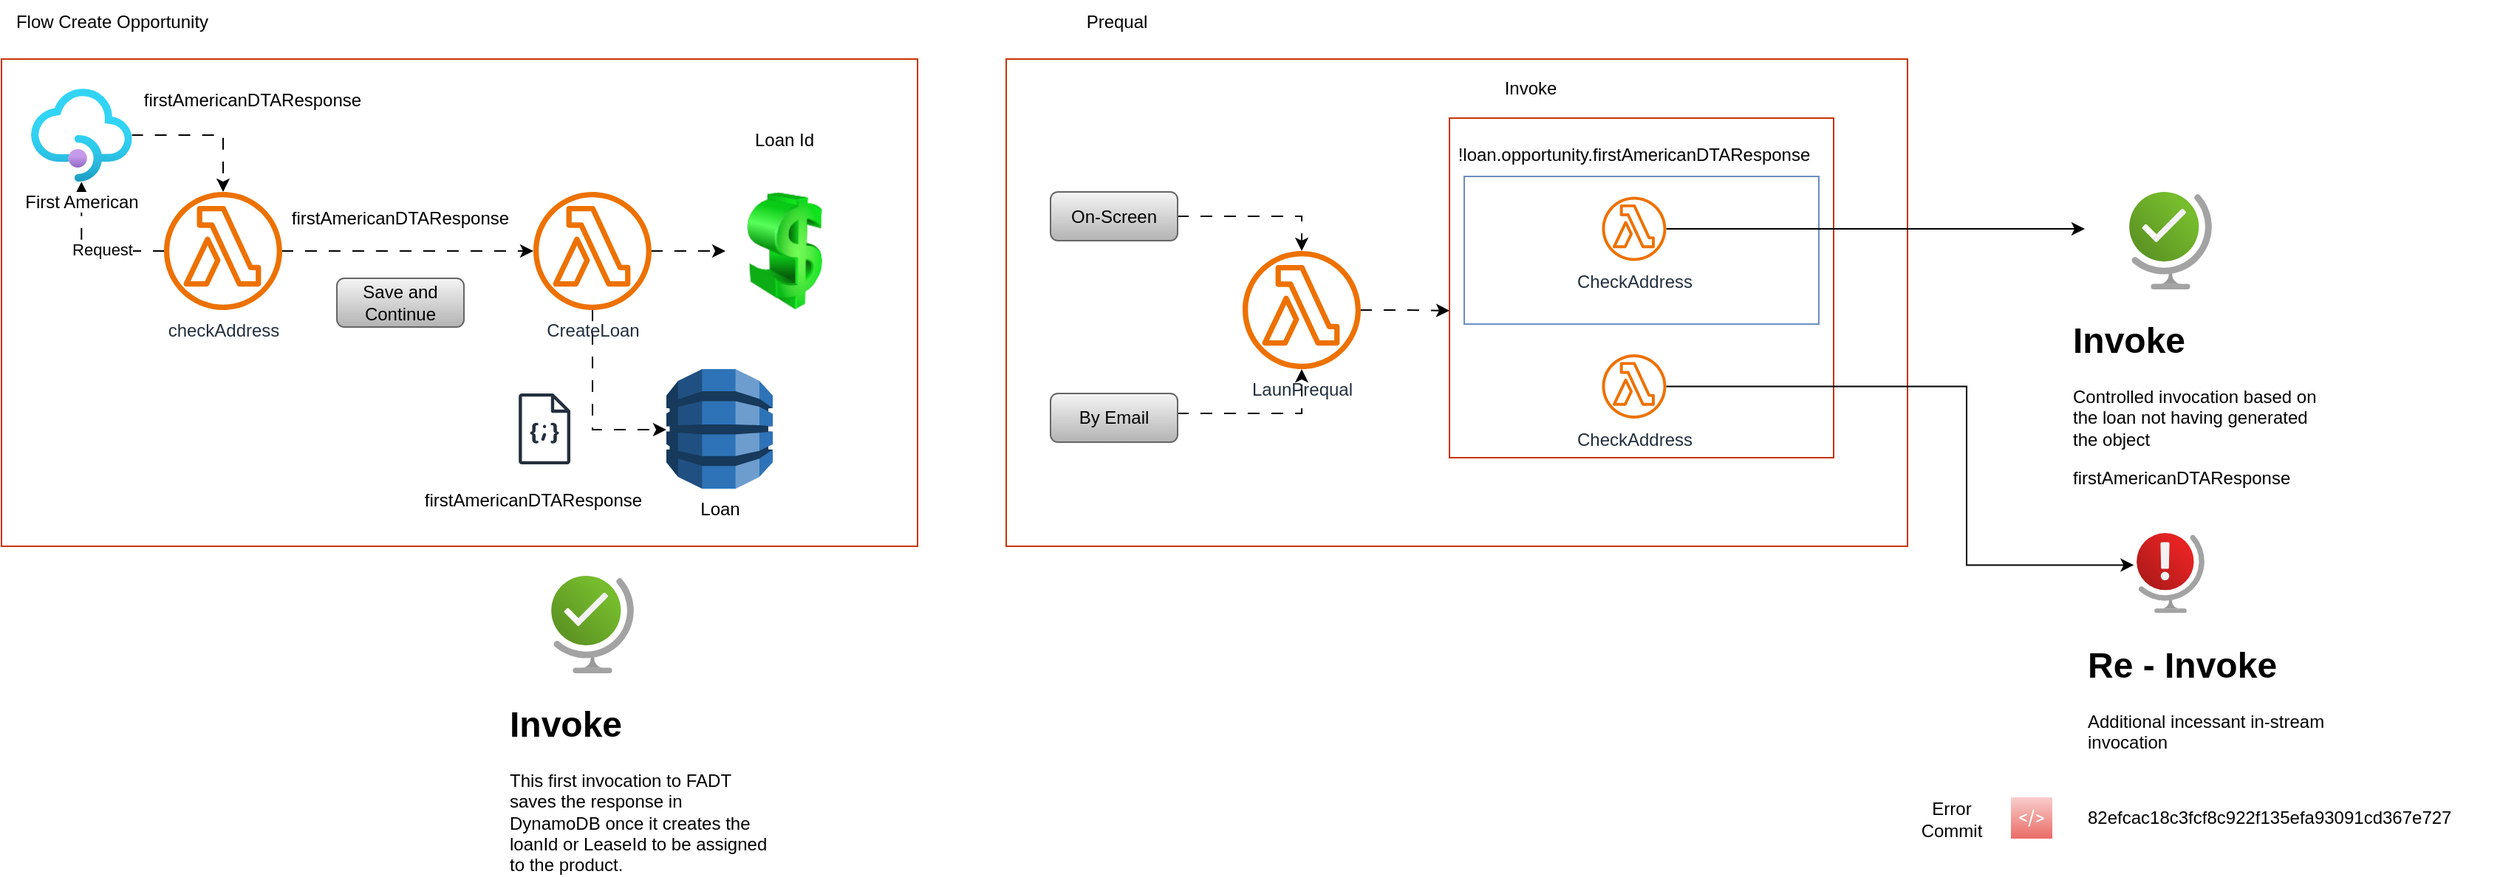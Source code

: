<mxfile version="27.0.8">
  <diagram name="Página-1" id="OoQFP4i5ENAfzg6p3-Mr">
    <mxGraphModel dx="2066" dy="708" grid="1" gridSize="10" guides="1" tooltips="1" connect="1" arrows="1" fold="1" page="1" pageScale="1" pageWidth="2339" pageHeight="3300" math="0" shadow="0">
      <root>
        <mxCell id="0" />
        <mxCell id="1" parent="0" />
        <mxCell id="Q_g-mYulyTmbEGPXeWd7-37" value="" style="rounded=0;whiteSpace=wrap;html=1;fillColor=none;gradientColor=#7ea6e0;strokeColor=#6c8ebf;" parent="1" vertex="1">
          <mxGeometry x="1380" y="229.5" width="240" height="100" as="geometry" />
        </mxCell>
        <mxCell id="Q_g-mYulyTmbEGPXeWd7-2" value="" style="rounded=0;whiteSpace=wrap;html=1;fillColor=none;fontColor=#000000;strokeColor=#C73500;" parent="1" vertex="1">
          <mxGeometry x="390" y="150" width="620" height="330" as="geometry" />
        </mxCell>
        <mxCell id="Q_g-mYulyTmbEGPXeWd7-6" style="edgeStyle=orthogonalEdgeStyle;rounded=0;orthogonalLoop=1;jettySize=auto;html=1;flowAnimation=1;" parent="1" source="Q_g-mYulyTmbEGPXeWd7-1" target="Q_g-mYulyTmbEGPXeWd7-5" edge="1">
          <mxGeometry relative="1" as="geometry" />
        </mxCell>
        <mxCell id="Q_g-mYulyTmbEGPXeWd7-9" value="Request" style="edgeLabel;html=1;align=center;verticalAlign=middle;resizable=0;points=[];" parent="Q_g-mYulyTmbEGPXeWd7-6" vertex="1" connectable="0">
          <mxGeometry x="-0.182" y="-1" relative="1" as="geometry">
            <mxPoint as="offset" />
          </mxGeometry>
        </mxCell>
        <mxCell id="Q_g-mYulyTmbEGPXeWd7-15" style="edgeStyle=orthogonalEdgeStyle;rounded=0;orthogonalLoop=1;jettySize=auto;html=1;flowAnimation=1;" parent="1" source="Q_g-mYulyTmbEGPXeWd7-1" target="Q_g-mYulyTmbEGPXeWd7-14" edge="1">
          <mxGeometry relative="1" as="geometry">
            <Array as="points">
              <mxPoint x="710" y="280" />
              <mxPoint x="710" y="280" />
            </Array>
          </mxGeometry>
        </mxCell>
        <mxCell id="Q_g-mYulyTmbEGPXeWd7-1" value="checkAddress" style="sketch=0;outlineConnect=0;fontColor=#232F3E;gradientColor=none;fillColor=#ED7100;strokeColor=none;dashed=0;verticalLabelPosition=bottom;verticalAlign=top;align=center;html=1;fontSize=12;fontStyle=0;aspect=fixed;pointerEvents=1;shape=mxgraph.aws4.lambda_function;" parent="1" vertex="1">
          <mxGeometry x="500" y="240" width="80" height="80" as="geometry" />
        </mxCell>
        <mxCell id="Q_g-mYulyTmbEGPXeWd7-4" value="Flow Create Opportunity" style="text;html=1;align=center;verticalAlign=middle;whiteSpace=wrap;rounded=0;" parent="1" vertex="1">
          <mxGeometry x="390" y="110" width="150" height="30" as="geometry" />
        </mxCell>
        <mxCell id="Q_g-mYulyTmbEGPXeWd7-7" style="edgeStyle=orthogonalEdgeStyle;rounded=0;orthogonalLoop=1;jettySize=auto;html=1;flowAnimation=1;" parent="1" source="Q_g-mYulyTmbEGPXeWd7-5" target="Q_g-mYulyTmbEGPXeWd7-1" edge="1">
          <mxGeometry relative="1" as="geometry" />
        </mxCell>
        <mxCell id="Q_g-mYulyTmbEGPXeWd7-5" value="First Americ&lt;span style=&quot;background-color: light-dark(#ffffff, var(--ge-dark-color, #121212)); color: light-dark(rgb(0, 0, 0), rgb(255, 255, 255));&quot;&gt;an&lt;/span&gt;" style="image;aspect=fixed;html=1;points=[];align=center;fontSize=12;image=img/lib/azure2/app_services/API_Management_Services.svg;" parent="1" vertex="1">
          <mxGeometry x="410" y="170" width="68.33" height="63.08" as="geometry" />
        </mxCell>
        <mxCell id="Q_g-mYulyTmbEGPXeWd7-10" value="&lt;div&gt;firstAmericanDTAResponse&lt;/div&gt;&lt;div&gt;&lt;br&gt;&lt;/div&gt;" style="text;html=1;align=center;verticalAlign=middle;whiteSpace=wrap;rounded=0;" parent="1" vertex="1">
          <mxGeometry x="530" y="170" width="60" height="30" as="geometry" />
        </mxCell>
        <mxCell id="Q_g-mYulyTmbEGPXeWd7-12" value="" style="rounded=0;whiteSpace=wrap;html=1;fillColor=none;fontColor=#000000;strokeColor=#C73500;" parent="1" vertex="1">
          <mxGeometry x="1070" y="150" width="610" height="330" as="geometry" />
        </mxCell>
        <mxCell id="Q_g-mYulyTmbEGPXeWd7-13" value="Prequal" style="text;html=1;align=center;verticalAlign=middle;whiteSpace=wrap;rounded=0;" parent="1" vertex="1">
          <mxGeometry x="1070" y="110" width="150" height="30" as="geometry" />
        </mxCell>
        <mxCell id="Q_g-mYulyTmbEGPXeWd7-19" style="edgeStyle=orthogonalEdgeStyle;rounded=0;orthogonalLoop=1;jettySize=auto;html=1;flowAnimation=1;" parent="1" source="Q_g-mYulyTmbEGPXeWd7-14" target="Q_g-mYulyTmbEGPXeWd7-18" edge="1">
          <mxGeometry relative="1" as="geometry">
            <Array as="points">
              <mxPoint x="790" y="401" />
            </Array>
          </mxGeometry>
        </mxCell>
        <mxCell id="Q_g-mYulyTmbEGPXeWd7-25" style="edgeStyle=orthogonalEdgeStyle;rounded=0;orthogonalLoop=1;jettySize=auto;html=1;flowAnimation=1;" parent="1" source="Q_g-mYulyTmbEGPXeWd7-14" target="Q_g-mYulyTmbEGPXeWd7-24" edge="1">
          <mxGeometry relative="1" as="geometry" />
        </mxCell>
        <mxCell id="Q_g-mYulyTmbEGPXeWd7-14" value="CreateLoan" style="sketch=0;outlineConnect=0;fontColor=#232F3E;gradientColor=none;fillColor=#ED7100;strokeColor=none;dashed=0;verticalLabelPosition=bottom;verticalAlign=top;align=center;html=1;fontSize=12;fontStyle=0;aspect=fixed;pointerEvents=1;shape=mxgraph.aws4.lambda_function;" parent="1" vertex="1">
          <mxGeometry x="750" y="240" width="80" height="80" as="geometry" />
        </mxCell>
        <mxCell id="Q_g-mYulyTmbEGPXeWd7-16" value="&lt;div&gt;firstAmericanDTAResponse&lt;/div&gt;&lt;div&gt;&lt;br&gt;&lt;/div&gt;" style="text;html=1;align=center;verticalAlign=middle;whiteSpace=wrap;rounded=0;" parent="1" vertex="1">
          <mxGeometry x="630" y="250" width="60" height="30" as="geometry" />
        </mxCell>
        <mxCell id="Q_g-mYulyTmbEGPXeWd7-17" value="Save and Continue" style="rounded=1;fillColor=#f5f5f5;strokeColor=#666666;html=1;whiteSpace=wrap;align=center;verticalAlign=middle;fontStyle=0;fontSize=12;sketch=0;gradientColor=#b3b3b3;" parent="1" vertex="1">
          <mxGeometry x="617" y="298.5" width="86" height="33" as="geometry" />
        </mxCell>
        <mxCell id="Q_g-mYulyTmbEGPXeWd7-18" value="Loan" style="outlineConnect=0;dashed=0;verticalLabelPosition=bottom;verticalAlign=top;align=center;html=1;shape=mxgraph.aws3.dynamo_db;fillColor=#2E73B8;gradientColor=none;" parent="1" vertex="1">
          <mxGeometry x="840" y="360" width="72" height="81" as="geometry" />
        </mxCell>
        <mxCell id="Q_g-mYulyTmbEGPXeWd7-20" value="" style="sketch=0;outlineConnect=0;fontColor=#232F3E;gradientColor=none;fillColor=#232F3D;strokeColor=none;dashed=0;verticalLabelPosition=bottom;verticalAlign=top;align=center;html=1;fontSize=12;fontStyle=0;aspect=fixed;pointerEvents=1;shape=mxgraph.aws4.json_script;" parent="1" vertex="1">
          <mxGeometry x="740" y="376.5" width="35.08" height="48" as="geometry" />
        </mxCell>
        <mxCell id="Q_g-mYulyTmbEGPXeWd7-21" value="&lt;div&gt;firstAmericanDTAResponse&lt;/div&gt;&lt;div&gt;&lt;br&gt;&lt;/div&gt;" style="text;html=1;align=center;verticalAlign=middle;whiteSpace=wrap;rounded=0;" parent="1" vertex="1">
          <mxGeometry x="720" y="441" width="60" height="30" as="geometry" />
        </mxCell>
        <mxCell id="Q_g-mYulyTmbEGPXeWd7-24" value="" style="image;html=1;image=img/lib/clip_art/finance/Dollar_128x128.png" parent="1" vertex="1">
          <mxGeometry x="880" y="240" width="80" height="80" as="geometry" />
        </mxCell>
        <mxCell id="Q_g-mYulyTmbEGPXeWd7-26" value="Loan Id" style="text;html=1;align=center;verticalAlign=middle;whiteSpace=wrap;rounded=0;" parent="1" vertex="1">
          <mxGeometry x="890" y="190" width="60" height="30" as="geometry" />
        </mxCell>
        <mxCell id="Q_g-mYulyTmbEGPXeWd7-30" style="edgeStyle=orthogonalEdgeStyle;rounded=0;orthogonalLoop=1;jettySize=auto;html=1;flowAnimation=1;" parent="1" source="Q_g-mYulyTmbEGPXeWd7-27" target="Q_g-mYulyTmbEGPXeWd7-29" edge="1">
          <mxGeometry relative="1" as="geometry">
            <Array as="points">
              <mxPoint x="1270" y="257" />
            </Array>
          </mxGeometry>
        </mxCell>
        <mxCell id="Q_g-mYulyTmbEGPXeWd7-27" value="On-Screen" style="rounded=1;fillColor=#f5f5f5;strokeColor=#666666;html=1;whiteSpace=wrap;align=center;verticalAlign=middle;fontStyle=0;fontSize=12;sketch=0;gradientColor=#b3b3b3;" parent="1" vertex="1">
          <mxGeometry x="1100" y="240" width="86" height="33" as="geometry" />
        </mxCell>
        <mxCell id="Q_g-mYulyTmbEGPXeWd7-31" style="edgeStyle=orthogonalEdgeStyle;rounded=0;orthogonalLoop=1;jettySize=auto;html=1;flowAnimation=1;" parent="1" source="Q_g-mYulyTmbEGPXeWd7-28" target="Q_g-mYulyTmbEGPXeWd7-29" edge="1">
          <mxGeometry relative="1" as="geometry">
            <Array as="points">
              <mxPoint x="1270" y="390" />
            </Array>
          </mxGeometry>
        </mxCell>
        <mxCell id="Q_g-mYulyTmbEGPXeWd7-28" value="By Email" style="rounded=1;fillColor=#f5f5f5;strokeColor=#666666;html=1;whiteSpace=wrap;align=center;verticalAlign=middle;fontStyle=0;fontSize=12;sketch=0;gradientColor=#b3b3b3;" parent="1" vertex="1">
          <mxGeometry x="1100" y="376.5" width="86" height="33" as="geometry" />
        </mxCell>
        <mxCell id="Q_g-mYulyTmbEGPXeWd7-29" value="LaunPrequal" style="sketch=0;outlineConnect=0;fontColor=#232F3E;gradientColor=none;fillColor=#ED7100;strokeColor=none;dashed=0;verticalLabelPosition=bottom;verticalAlign=top;align=center;html=1;fontSize=12;fontStyle=0;aspect=fixed;pointerEvents=1;shape=mxgraph.aws4.lambda_function;" parent="1" vertex="1">
          <mxGeometry x="1230" y="280" width="80" height="80" as="geometry" />
        </mxCell>
        <mxCell id="Q_g-mYulyTmbEGPXeWd7-32" value="" style="rounded=0;whiteSpace=wrap;html=1;fillColor=none;fontColor=#000000;strokeColor=#C73500;" parent="1" vertex="1">
          <mxGeometry x="1370" y="190" width="260" height="230" as="geometry" />
        </mxCell>
        <mxCell id="Q_g-mYulyTmbEGPXeWd7-33" value="Invoke" style="text;html=1;align=center;verticalAlign=middle;whiteSpace=wrap;rounded=0;" parent="1" vertex="1">
          <mxGeometry x="1370" y="160" width="110" height="20" as="geometry" />
        </mxCell>
        <mxCell id="Q_g-mYulyTmbEGPXeWd7-34" style="edgeStyle=orthogonalEdgeStyle;rounded=0;orthogonalLoop=1;jettySize=auto;html=1;entryX=0;entryY=0.567;entryDx=0;entryDy=0;entryPerimeter=0;flowAnimation=1;" parent="1" source="Q_g-mYulyTmbEGPXeWd7-29" target="Q_g-mYulyTmbEGPXeWd7-32" edge="1">
          <mxGeometry relative="1" as="geometry" />
        </mxCell>
        <mxCell id="Q_g-mYulyTmbEGPXeWd7-42" style="edgeStyle=orthogonalEdgeStyle;rounded=0;orthogonalLoop=1;jettySize=auto;html=1;flowAnimation=0;" parent="1" source="Q_g-mYulyTmbEGPXeWd7-35" edge="1">
          <mxGeometry relative="1" as="geometry">
            <mxPoint x="1800" y="265" as="targetPoint" />
          </mxGeometry>
        </mxCell>
        <mxCell id="Q_g-mYulyTmbEGPXeWd7-35" value="CheckAddress" style="sketch=0;outlineConnect=0;fontColor=#232F3E;gradientColor=none;fillColor=#ED7100;strokeColor=none;dashed=0;verticalLabelPosition=bottom;verticalAlign=top;align=center;html=1;fontSize=12;fontStyle=0;aspect=fixed;pointerEvents=1;shape=mxgraph.aws4.lambda_function;" parent="1" vertex="1">
          <mxGeometry x="1473.25" y="243.25" width="43.5" height="43.5" as="geometry" />
        </mxCell>
        <mxCell id="Q_g-mYulyTmbEGPXeWd7-38" value="!loan.opportunity.firstAmericanDTAResponse" style="text;html=1;align=center;verticalAlign=middle;whiteSpace=wrap;rounded=0;" parent="1" vertex="1">
          <mxGeometry x="1440" y="200" width="110" height="30" as="geometry" />
        </mxCell>
        <mxCell id="Q_g-mYulyTmbEGPXeWd7-39" value="CheckAddress" style="sketch=0;outlineConnect=0;fontColor=#232F3E;gradientColor=none;fillColor=#ED7100;strokeColor=none;dashed=0;verticalLabelPosition=bottom;verticalAlign=top;align=center;html=1;fontSize=12;fontStyle=0;aspect=fixed;pointerEvents=1;shape=mxgraph.aws4.lambda_function;" parent="1" vertex="1">
          <mxGeometry x="1473.25" y="350" width="43.5" height="43.5" as="geometry" />
        </mxCell>
        <mxCell id="Q_g-mYulyTmbEGPXeWd7-40" value="" style="image;aspect=fixed;html=1;points=[];align=center;fontSize=12;image=img/lib/azure2/general/Globe_Error.svg;" parent="1" vertex="1">
          <mxGeometry x="1835" y="471" width="46" height="54.21" as="geometry" />
        </mxCell>
        <mxCell id="Q_g-mYulyTmbEGPXeWd7-43" value="" style="image;aspect=fixed;html=1;points=[];align=center;fontSize=12;image=img/lib/azure2/general/Globe_Success.svg;" parent="1" vertex="1">
          <mxGeometry x="1830" y="240" width="56.0" height="66" as="geometry" />
        </mxCell>
        <mxCell id="Q_g-mYulyTmbEGPXeWd7-45" value="&lt;h1 style=&quot;margin-top: 0px;&quot;&gt;Invoke&lt;/h1&gt;&lt;p&gt;Controlled invocation based on the loan not having generated the object&amp;nbsp;&lt;/p&gt;&lt;p&gt;&lt;span style=&quot;background-color: transparent; color: light-dark(rgb(0, 0, 0), rgb(255, 255, 255));&quot;&gt;firstAmericanDTAResponse&lt;/span&gt;&lt;/p&gt;&lt;div&gt;&lt;br style=&quot;text-align: center;&quot;&gt;&lt;/div&gt;" style="text;html=1;whiteSpace=wrap;overflow=hidden;rounded=0;" parent="1" vertex="1">
          <mxGeometry x="1790" y="320" width="180" height="120" as="geometry" />
        </mxCell>
        <mxCell id="Q_g-mYulyTmbEGPXeWd7-46" style="edgeStyle=orthogonalEdgeStyle;rounded=0;orthogonalLoop=1;jettySize=auto;html=1;entryX=-0.039;entryY=0.401;entryDx=0;entryDy=0;entryPerimeter=0;" parent="1" source="Q_g-mYulyTmbEGPXeWd7-39" target="Q_g-mYulyTmbEGPXeWd7-40" edge="1">
          <mxGeometry relative="1" as="geometry">
            <Array as="points">
              <mxPoint x="1720" y="372" />
              <mxPoint x="1720" y="493" />
            </Array>
          </mxGeometry>
        </mxCell>
        <mxCell id="Q_g-mYulyTmbEGPXeWd7-47" value="&lt;h1 style=&quot;margin-top: 0px;&quot;&gt;Re - Invoke&lt;/h1&gt;&lt;p&gt;Additional incessant in-stream invocation&lt;/p&gt;&lt;div&gt;&lt;br&gt;&lt;/div&gt;&lt;div&gt;&lt;br style=&quot;text-align: center;&quot;&gt;&lt;/div&gt;" style="text;html=1;whiteSpace=wrap;overflow=hidden;rounded=0;" parent="1" vertex="1">
          <mxGeometry x="1800" y="540" width="180" height="120" as="geometry" />
        </mxCell>
        <mxCell id="Q_g-mYulyTmbEGPXeWd7-48" value="82efcac18c3fcf8c922f135efa93091cd367e727" style="text;whiteSpace=wrap;" parent="1" vertex="1">
          <mxGeometry x="1800" y="650" width="280" height="40" as="geometry" />
        </mxCell>
        <mxCell id="Q_g-mYulyTmbEGPXeWd7-49" value="" style="sketch=0;pointerEvents=1;shadow=0;dashed=0;html=1;strokeColor=#b85450;fillColor=#f8cecc;labelPosition=center;verticalLabelPosition=bottom;verticalAlign=top;align=center;outlineConnect=0;shape=mxgraph.veeam2.command_line;gradientColor=#ea6b66;" parent="1" vertex="1">
          <mxGeometry x="1750" y="650" width="28.0" height="28.0" as="geometry" />
        </mxCell>
        <mxCell id="Q_g-mYulyTmbEGPXeWd7-50" value="Error Commit" style="text;html=1;align=center;verticalAlign=middle;whiteSpace=wrap;rounded=0;" parent="1" vertex="1">
          <mxGeometry x="1680" y="650" width="60" height="30" as="geometry" />
        </mxCell>
        <mxCell id="oKPva2GxNE6p9_pBvBxG-1" value="" style="image;aspect=fixed;html=1;points=[];align=center;fontSize=12;image=img/lib/azure2/general/Globe_Success.svg;" vertex="1" parent="1">
          <mxGeometry x="762" y="500" width="56.0" height="66" as="geometry" />
        </mxCell>
        <mxCell id="oKPva2GxNE6p9_pBvBxG-3" value="&lt;h1 style=&quot;margin-top: 0px;&quot;&gt;Invoke&lt;/h1&gt;&lt;p&gt;This first invocation to FADT saves the response in DynamoDB once it creates the loanId or LeaseId to be assigned to the product.&lt;/p&gt;" style="text;html=1;whiteSpace=wrap;overflow=hidden;rounded=0;" vertex="1" parent="1">
          <mxGeometry x="732" y="580" width="180" height="120" as="geometry" />
        </mxCell>
      </root>
    </mxGraphModel>
  </diagram>
</mxfile>
